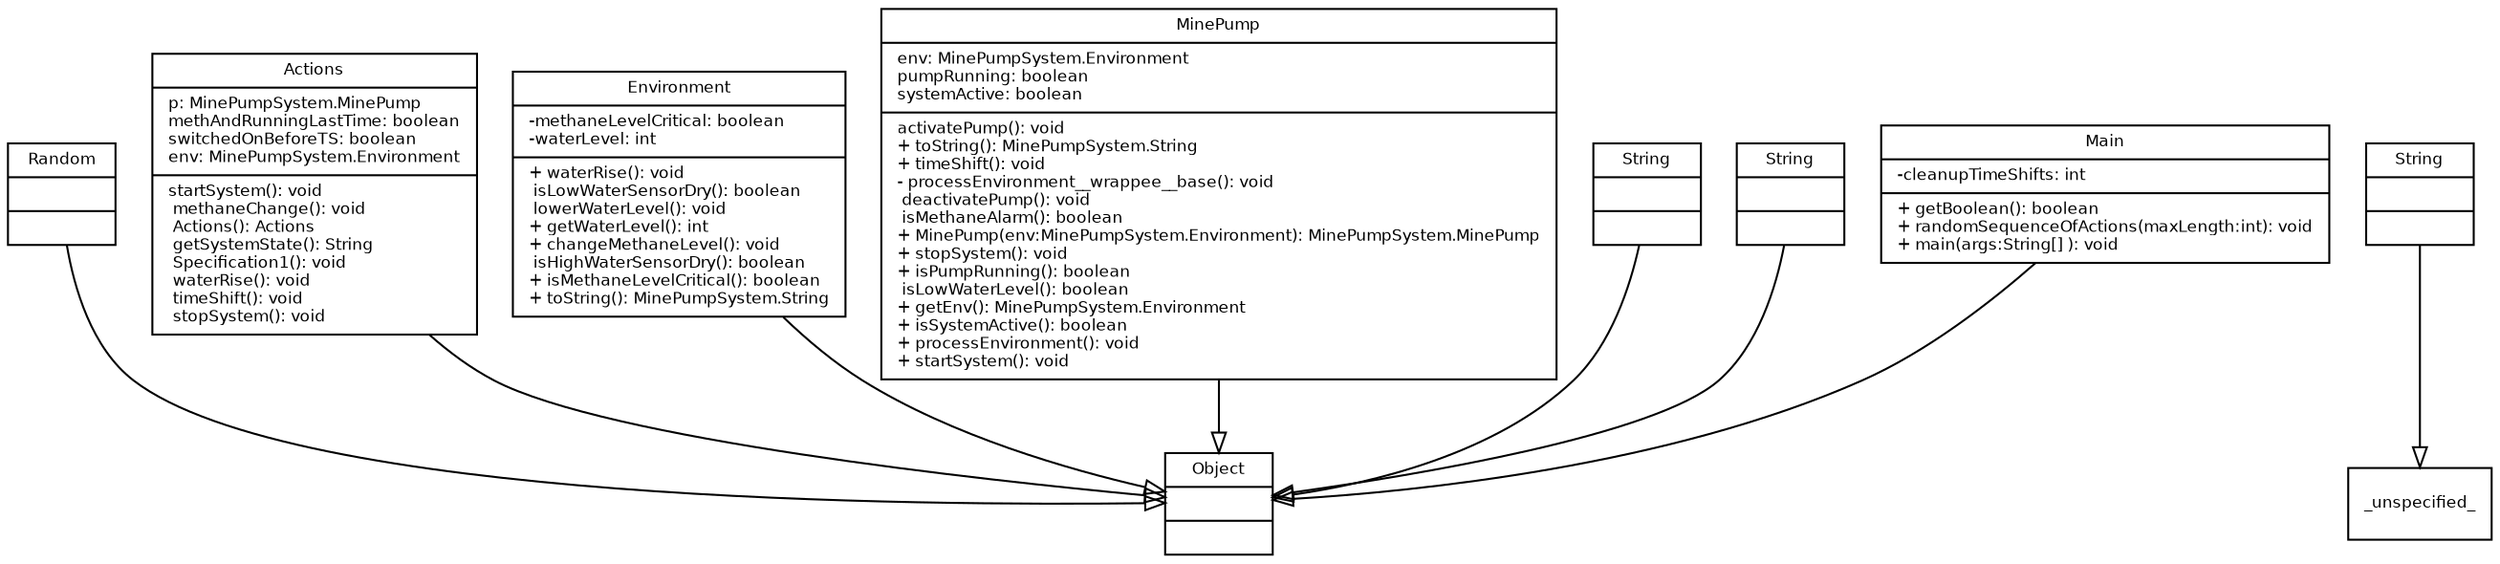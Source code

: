 digraph TypeHierarchy { 
        fontname = "Bitstream Vera Sans"
        fontsize = 8

        node [
                  fontname = "Bitstream Vera Sans"
                  fontsize = 8
                  shape = "record"
        ]

        edge [
                  fontname = "Bitstream Vera Sans"
                  fontsize = 8
        ]

        Random [
                  label = "{Random||}"
        ]

        Actions [
                  label = "{Actions|p: MinePumpSystem.MinePump\lmethAndRunningLastTime: boolean\lswitchedOnBeforeTS: boolean\lenv: MinePumpSystem.Environment\l| startSystem(): void\l methaneChange(): void\l Actions(): Actions\l getSystemState(): String\l Specification1(): void\l waterRise(): void\l timeShift(): void\l stopSystem(): void\l}"
        ]

        MinePumpSystem_Environment [
                  label = "{Environment|-methaneLevelCritical: boolean\l-waterLevel: int\l|+ waterRise(): void\l isLowWaterSensorDry(): boolean\l lowerWaterLevel(): void\l+ getWaterLevel(): int\l+ changeMethaneLevel(): void\l isHighWaterSensorDry(): boolean\l+ isMethaneLevelCritical(): boolean\l+ toString(): MinePumpSystem.String\l}"
        ]

        MinePumpSystem_MinePump [
                  label = "{MinePump|env: MinePumpSystem.Environment\lpumpRunning: boolean\lsystemActive: boolean\l| activatePump(): void\l+ toString(): MinePumpSystem.String\l+ timeShift(): void\l- processEnvironment__wrappee__base(): void\l deactivatePump(): void\l isMethaneAlarm(): boolean\l+ MinePump(env:MinePumpSystem.Environment): MinePumpSystem.MinePump\l+ stopSystem(): void\l+ isPumpRunning(): boolean\l isLowWaterLevel(): boolean\l+ getEnv(): MinePumpSystem.Environment\l+ isSystemActive(): boolean\l+ processEnvironment(): void\l+ startSystem(): void\l}"
        ]

        String [
                  label = "{String||}"
        ]

        java_lang_String [
                  label = "{String||}"
        ]

        java_lang_Object [
                  label = "{Object||}"
        ]

        MinePumpSystem_String [
                  label = "{String||}"
        ]

        Main [
                  label = "{Main|-cleanupTimeShifts: int\l|+ getBoolean(): boolean\l+ randomSequenceOfActions(maxLength:int): void\l+ main(args:String[] ): void\l}"
        ]

        edge [
                  arrowhead = "empty"
                  style = "solid"
                  arrowtail = "none"
        ]

        Random -> java_lang_Object
        Actions -> java_lang_Object
        MinePumpSystem_Environment -> java_lang_Object
        MinePumpSystem_MinePump -> java_lang_Object
        String -> _unspecified_
        java_lang_String -> java_lang_Object
        MinePumpSystem_String -> java_lang_Object
        Main -> java_lang_Object
        edge [
                  arrowhead = "empty"
                  style = "dashed"
                  arrowtail = "none"
        ]

        edge [
                  arrowhead = "normal"
                  style = "solid"
                  arrowtail = "odot"
        ]

}